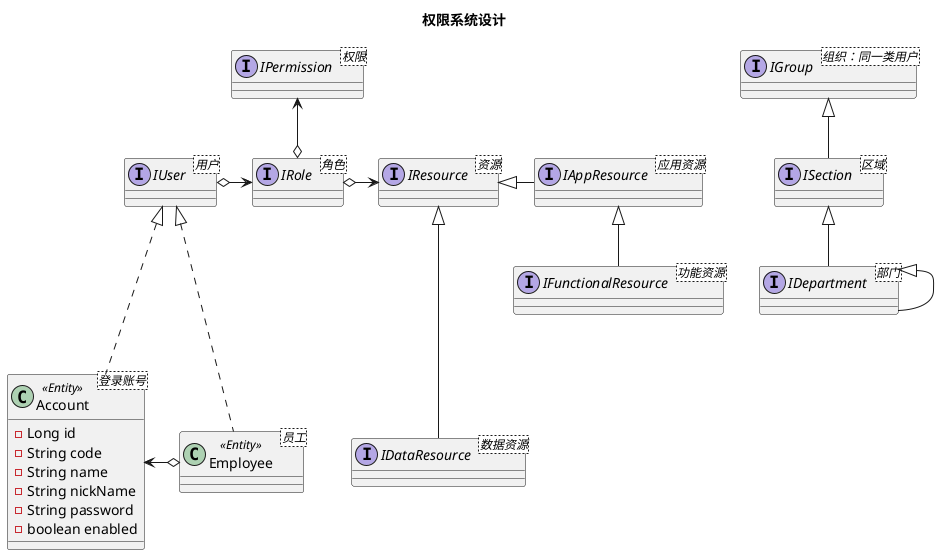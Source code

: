 @startuml

title 权限系统设计
'什么人？ 对什么资源？ 进行了什么操作？

interface IUser<用户>
interface IGroup<组织：同一类用户>
interface ISection<区域>
interface IDepartment<部门>

interface IRole<角色>
interface IPermission<权限>

interface IResource<资源>

interface IAppResource<应用资源>
interface IFunctionalResource<功能资源>

interface IDataResource<数据资源>

IUser o-right-> IRole
IRole o-right-> IResource
IRole o-up-> IPermission

IResource <|-right- IAppResource
IAppResource <|-- IFunctionalResource
IResource <|--- IDataResource

IGroup <|-- ISection
ISection <|-- IDepartment
IDepartment <|-- IDepartment

class Account<登录账号>
class Employee<员工>

IUser <|... Account
IUser <|... Employee
Account <-right-o Employee

class Account<<Entity>> {
    - Long id
    - String code
    - String name
    - String nickName
    - String password
    - boolean enabled
}

class Employee<<Entity>> {

}


@enduml